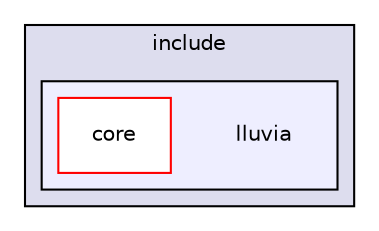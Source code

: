 digraph "/home/runner/work/lluvia/lluvia/lluvia/cpp/core/include/lluvia" {
  compound=true
  node [ fontsize="10", fontname="Helvetica"];
  edge [ labelfontsize="10", labelfontname="Helvetica"];
  subgraph clusterdir_9cd11b8dd777287adb14a01c266b10bf {
    graph [ bgcolor="#ddddee", pencolor="black", label="include" fontname="Helvetica", fontsize="10", URL="dir_9cd11b8dd777287adb14a01c266b10bf.html"]
  subgraph clusterdir_e599967250dff34f76fc59a8c1ae5366 {
    graph [ bgcolor="#eeeeff", pencolor="black", label="" URL="dir_e599967250dff34f76fc59a8c1ae5366.html"];
    dir_e599967250dff34f76fc59a8c1ae5366 [shape=plaintext label="lluvia"];
    dir_bc855b56c2ee3be9d686b09ebec57028 [shape=box label="core" color="red" fillcolor="white" style="filled" URL="dir_bc855b56c2ee3be9d686b09ebec57028.html"];
  }
  }
}
